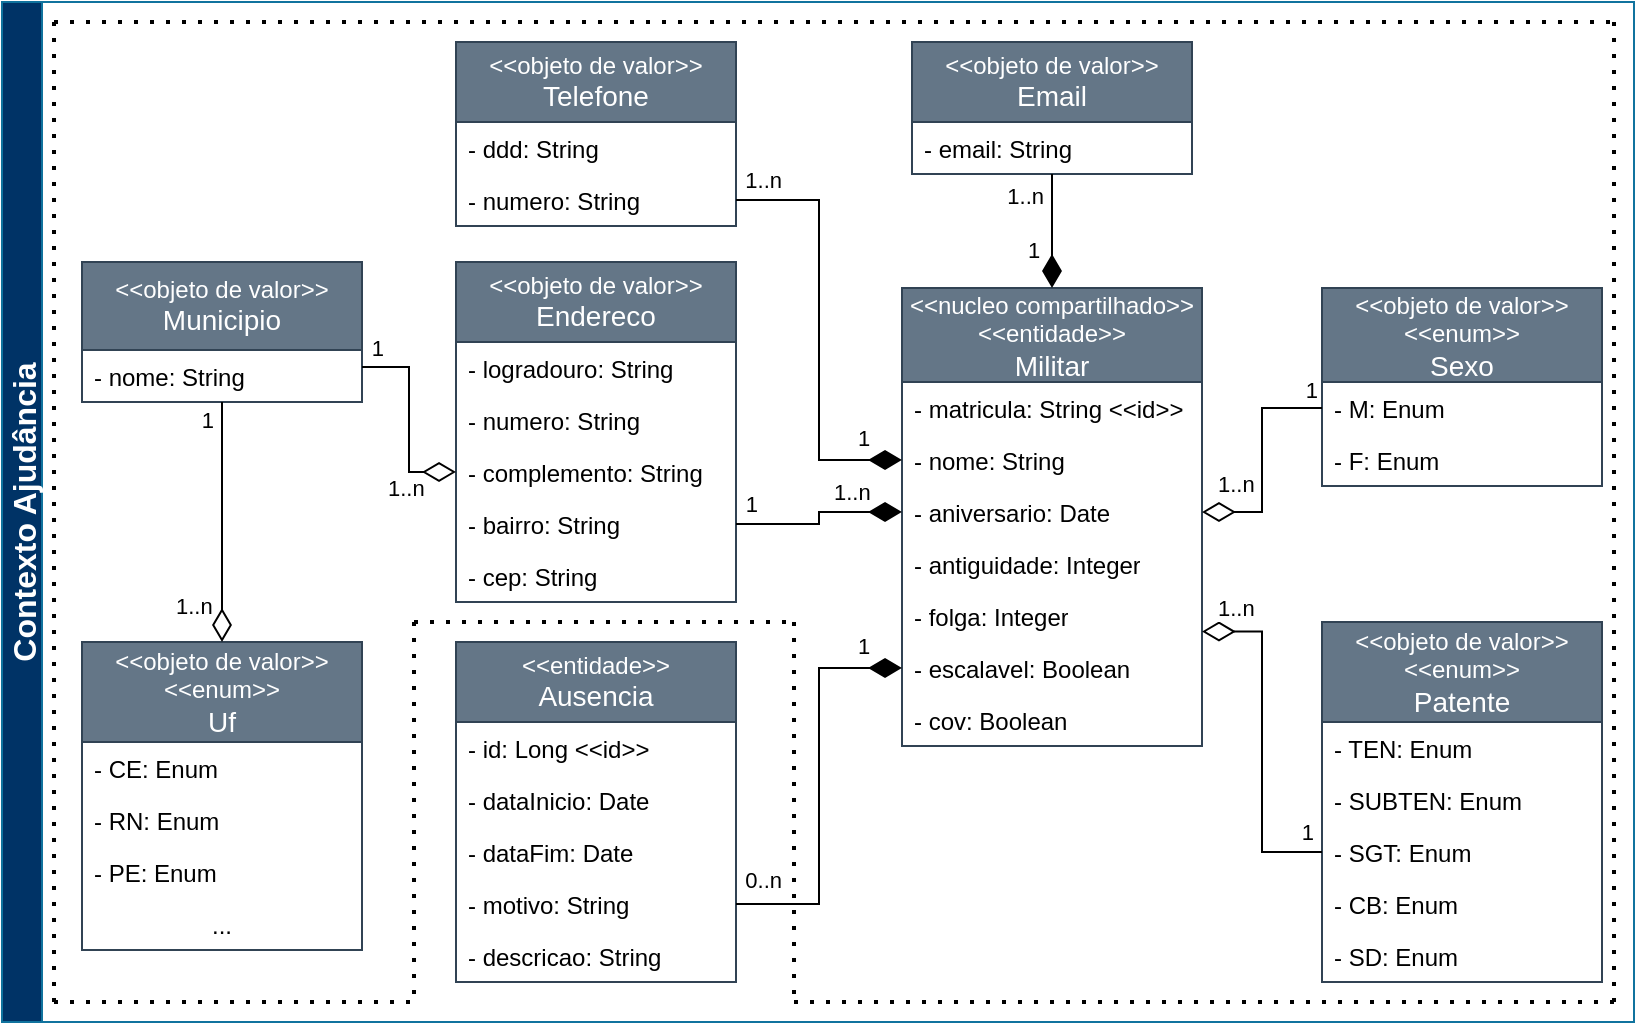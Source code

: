 <mxfile version="26.0.9">
  <diagram name="Página-1" id="ZhjFYDg4kDw-2ScRDYlZ">
    <mxGraphModel dx="989" dy="574" grid="1" gridSize="10" guides="1" tooltips="1" connect="1" arrows="1" fold="1" page="1" pageScale="1" pageWidth="827" pageHeight="1169" math="0" shadow="0">
      <root>
        <mxCell id="0" />
        <mxCell id="1" parent="0" />
        <mxCell id="f660KYOJlbldad9Sg0Wb-1" value="&amp;lt;&amp;lt;objeto de valor&amp;gt;&amp;gt;&lt;br&gt;&lt;font style=&quot;font-size: 14px;&quot;&gt;Telefone&lt;/font&gt;" style="swimlane;fontStyle=0;childLayout=stackLayout;horizontal=1;startSize=40;fillColor=#647687;horizontalStack=0;resizeParent=1;resizeParentMax=0;resizeLast=0;collapsible=1;marginBottom=0;whiteSpace=wrap;html=1;fontColor=#ffffff;strokeColor=#314354;" parent="1" vertex="1">
          <mxGeometry x="231" y="50" width="140" height="92" as="geometry" />
        </mxCell>
        <mxCell id="f660KYOJlbldad9Sg0Wb-2" value="- ddd: String" style="text;strokeColor=none;fillColor=none;align=left;verticalAlign=top;spacingLeft=4;spacingRight=4;overflow=hidden;rotatable=0;points=[[0,0.5],[1,0.5]];portConstraint=eastwest;whiteSpace=wrap;html=1;" parent="f660KYOJlbldad9Sg0Wb-1" vertex="1">
          <mxGeometry y="40" width="140" height="26" as="geometry" />
        </mxCell>
        <mxCell id="f660KYOJlbldad9Sg0Wb-3" value="- numero: String" style="text;strokeColor=none;fillColor=none;align=left;verticalAlign=top;spacingLeft=4;spacingRight=4;overflow=hidden;rotatable=0;points=[[0,0.5],[1,0.5]];portConstraint=eastwest;whiteSpace=wrap;html=1;" parent="f660KYOJlbldad9Sg0Wb-1" vertex="1">
          <mxGeometry y="66" width="140" height="26" as="geometry" />
        </mxCell>
        <mxCell id="f660KYOJlbldad9Sg0Wb-4" value="&amp;lt;&amp;lt;entidade&amp;gt;&amp;gt;&lt;br&gt;&lt;font style=&quot;font-size: 14px;&quot;&gt;Ausencia&lt;/font&gt;" style="swimlane;fontStyle=0;childLayout=stackLayout;horizontal=1;startSize=40;fillColor=#647687;horizontalStack=0;resizeParent=1;resizeParentMax=0;resizeLast=0;collapsible=1;marginBottom=0;whiteSpace=wrap;html=1;fontColor=#ffffff;strokeColor=#314354;" parent="1" vertex="1">
          <mxGeometry x="231" y="350" width="140" height="170" as="geometry">
            <mxRectangle x="50" y="430" width="90" height="30" as="alternateBounds" />
          </mxGeometry>
        </mxCell>
        <mxCell id="f660KYOJlbldad9Sg0Wb-5" value="- id: Long &amp;lt;&amp;lt;id&amp;gt;&amp;gt;" style="text;strokeColor=none;fillColor=none;align=left;verticalAlign=top;spacingLeft=4;spacingRight=4;overflow=hidden;rotatable=0;points=[[0,0.5],[1,0.5]];portConstraint=eastwest;whiteSpace=wrap;html=1;" parent="f660KYOJlbldad9Sg0Wb-4" vertex="1">
          <mxGeometry y="40" width="140" height="26" as="geometry" />
        </mxCell>
        <mxCell id="f660KYOJlbldad9Sg0Wb-6" value="- dataInicio: Date" style="text;strokeColor=none;fillColor=none;align=left;verticalAlign=top;spacingLeft=4;spacingRight=4;overflow=hidden;rotatable=0;points=[[0,0.5],[1,0.5]];portConstraint=eastwest;whiteSpace=wrap;html=1;" parent="f660KYOJlbldad9Sg0Wb-4" vertex="1">
          <mxGeometry y="66" width="140" height="26" as="geometry" />
        </mxCell>
        <mxCell id="f660KYOJlbldad9Sg0Wb-7" value="- dataFim: Date" style="text;strokeColor=none;fillColor=none;align=left;verticalAlign=top;spacingLeft=4;spacingRight=4;overflow=hidden;rotatable=0;points=[[0,0.5],[1,0.5]];portConstraint=eastwest;whiteSpace=wrap;html=1;" parent="f660KYOJlbldad9Sg0Wb-4" vertex="1">
          <mxGeometry y="92" width="140" height="26" as="geometry" />
        </mxCell>
        <mxCell id="f660KYOJlbldad9Sg0Wb-8" value="- motivo: String" style="text;strokeColor=none;fillColor=none;align=left;verticalAlign=top;spacingLeft=4;spacingRight=4;overflow=hidden;rotatable=0;points=[[0,0.5],[1,0.5]];portConstraint=eastwest;whiteSpace=wrap;html=1;" parent="f660KYOJlbldad9Sg0Wb-4" vertex="1">
          <mxGeometry y="118" width="140" height="26" as="geometry" />
        </mxCell>
        <mxCell id="f660KYOJlbldad9Sg0Wb-9" value="- descricao: String" style="text;strokeColor=none;fillColor=none;align=left;verticalAlign=top;spacingLeft=4;spacingRight=4;overflow=hidden;rotatable=0;points=[[0,0.5],[1,0.5]];portConstraint=eastwest;whiteSpace=wrap;html=1;" parent="f660KYOJlbldad9Sg0Wb-4" vertex="1">
          <mxGeometry y="144" width="140" height="26" as="geometry" />
        </mxCell>
        <mxCell id="f660KYOJlbldad9Sg0Wb-10" value="&amp;lt;&amp;lt;objeto de valor&amp;gt;&amp;gt;&lt;br&gt;&lt;font style=&quot;font-size: 14px;&quot;&gt;Endereco&lt;/font&gt;" style="swimlane;fontStyle=0;childLayout=stackLayout;horizontal=1;startSize=40;fillColor=#647687;horizontalStack=0;resizeParent=1;resizeParentMax=0;resizeLast=0;collapsible=1;marginBottom=0;whiteSpace=wrap;html=1;fontColor=#ffffff;strokeColor=#314354;" parent="1" vertex="1">
          <mxGeometry x="231" y="160" width="140" height="170" as="geometry" />
        </mxCell>
        <mxCell id="f660KYOJlbldad9Sg0Wb-11" value="- logradouro: String" style="text;strokeColor=none;fillColor=none;align=left;verticalAlign=top;spacingLeft=4;spacingRight=4;overflow=hidden;rotatable=0;points=[[0,0.5],[1,0.5]];portConstraint=eastwest;whiteSpace=wrap;html=1;" parent="f660KYOJlbldad9Sg0Wb-10" vertex="1">
          <mxGeometry y="40" width="140" height="26" as="geometry" />
        </mxCell>
        <mxCell id="f660KYOJlbldad9Sg0Wb-12" value="- numero: String" style="text;strokeColor=none;fillColor=none;align=left;verticalAlign=top;spacingLeft=4;spacingRight=4;overflow=hidden;rotatable=0;points=[[0,0.5],[1,0.5]];portConstraint=eastwest;whiteSpace=wrap;html=1;" parent="f660KYOJlbldad9Sg0Wb-10" vertex="1">
          <mxGeometry y="66" width="140" height="26" as="geometry" />
        </mxCell>
        <mxCell id="f660KYOJlbldad9Sg0Wb-13" value="- complemento: String" style="text;strokeColor=none;fillColor=none;align=left;verticalAlign=top;spacingLeft=4;spacingRight=4;overflow=hidden;rotatable=0;points=[[0,0.5],[1,0.5]];portConstraint=eastwest;whiteSpace=wrap;html=1;" parent="f660KYOJlbldad9Sg0Wb-10" vertex="1">
          <mxGeometry y="92" width="140" height="26" as="geometry" />
        </mxCell>
        <mxCell id="f660KYOJlbldad9Sg0Wb-14" value="- bairro: String" style="text;strokeColor=none;fillColor=none;align=left;verticalAlign=top;spacingLeft=4;spacingRight=4;overflow=hidden;rotatable=0;points=[[0,0.5],[1,0.5]];portConstraint=eastwest;whiteSpace=wrap;html=1;" parent="f660KYOJlbldad9Sg0Wb-10" vertex="1">
          <mxGeometry y="118" width="140" height="26" as="geometry" />
        </mxCell>
        <mxCell id="f660KYOJlbldad9Sg0Wb-15" value="- cep: String" style="text;strokeColor=none;fillColor=none;align=left;verticalAlign=top;spacingLeft=4;spacingRight=4;overflow=hidden;rotatable=0;points=[[0,0.5],[1,0.5]];portConstraint=eastwest;whiteSpace=wrap;html=1;" parent="f660KYOJlbldad9Sg0Wb-10" vertex="1">
          <mxGeometry y="144" width="140" height="26" as="geometry" />
        </mxCell>
        <mxCell id="f660KYOJlbldad9Sg0Wb-16" value="&lt;div&gt;&lt;div&gt;&lt;div&gt;&amp;lt;&amp;lt;nucleo compartilhado&amp;gt;&amp;gt;&lt;/div&gt;&lt;/div&gt;&lt;/div&gt;&lt;div&gt;&amp;lt;&amp;lt;entidade&amp;gt;&amp;gt;&lt;/div&gt;&lt;div&gt;&lt;font style=&quot;font-size: 14px;&quot;&gt;Militar&lt;/font&gt;&lt;/div&gt;" style="swimlane;fontStyle=0;childLayout=stackLayout;horizontal=1;startSize=47;fillColor=#647687;horizontalStack=0;resizeParent=1;resizeParentMax=0;resizeLast=0;collapsible=1;marginBottom=0;whiteSpace=wrap;html=1;fontColor=#ffffff;strokeColor=#314354;" parent="1" vertex="1">
          <mxGeometry x="454" y="173" width="150" height="229" as="geometry" />
        </mxCell>
        <mxCell id="f660KYOJlbldad9Sg0Wb-17" value="- matricula: String &amp;lt;&amp;lt;id&amp;gt;&amp;gt;" style="text;strokeColor=none;fillColor=none;align=left;verticalAlign=top;spacingLeft=4;spacingRight=4;overflow=hidden;rotatable=0;points=[[0,0.5],[1,0.5]];portConstraint=eastwest;whiteSpace=wrap;html=1;" parent="f660KYOJlbldad9Sg0Wb-16" vertex="1">
          <mxGeometry y="47" width="150" height="26" as="geometry" />
        </mxCell>
        <mxCell id="f660KYOJlbldad9Sg0Wb-18" value="- nome: String" style="text;strokeColor=none;fillColor=none;align=left;verticalAlign=top;spacingLeft=4;spacingRight=4;overflow=hidden;rotatable=0;points=[[0,0.5],[1,0.5]];portConstraint=eastwest;whiteSpace=wrap;html=1;" parent="f660KYOJlbldad9Sg0Wb-16" vertex="1">
          <mxGeometry y="73" width="150" height="26" as="geometry" />
        </mxCell>
        <mxCell id="f660KYOJlbldad9Sg0Wb-19" value="- aniversario: Date" style="text;strokeColor=none;fillColor=none;align=left;verticalAlign=top;spacingLeft=4;spacingRight=4;overflow=hidden;rotatable=0;points=[[0,0.5],[1,0.5]];portConstraint=eastwest;whiteSpace=wrap;html=1;" parent="f660KYOJlbldad9Sg0Wb-16" vertex="1">
          <mxGeometry y="99" width="150" height="26" as="geometry" />
        </mxCell>
        <mxCell id="f660KYOJlbldad9Sg0Wb-20" value="- antiguidade: Integer" style="text;strokeColor=none;fillColor=none;align=left;verticalAlign=top;spacingLeft=4;spacingRight=4;overflow=hidden;rotatable=0;points=[[0,0.5],[1,0.5]];portConstraint=eastwest;whiteSpace=wrap;html=1;" parent="f660KYOJlbldad9Sg0Wb-16" vertex="1">
          <mxGeometry y="125" width="150" height="26" as="geometry" />
        </mxCell>
        <mxCell id="f660KYOJlbldad9Sg0Wb-21" value="- folga: Integer" style="text;strokeColor=none;fillColor=none;align=left;verticalAlign=top;spacingLeft=4;spacingRight=4;overflow=hidden;rotatable=0;points=[[0,0.5],[1,0.5]];portConstraint=eastwest;whiteSpace=wrap;html=1;" parent="f660KYOJlbldad9Sg0Wb-16" vertex="1">
          <mxGeometry y="151" width="150" height="26" as="geometry" />
        </mxCell>
        <mxCell id="f660KYOJlbldad9Sg0Wb-22" value="- escalavel: Boolean" style="text;strokeColor=none;fillColor=none;align=left;verticalAlign=top;spacingLeft=4;spacingRight=4;overflow=hidden;rotatable=0;points=[[0,0.5],[1,0.5]];portConstraint=eastwest;whiteSpace=wrap;html=1;" parent="f660KYOJlbldad9Sg0Wb-16" vertex="1">
          <mxGeometry y="177" width="150" height="26" as="geometry" />
        </mxCell>
        <mxCell id="f660KYOJlbldad9Sg0Wb-23" value="- cov: Boolean" style="text;strokeColor=none;fillColor=none;align=left;verticalAlign=top;spacingLeft=4;spacingRight=4;overflow=hidden;rotatable=0;points=[[0,0.5],[1,0.5]];portConstraint=eastwest;whiteSpace=wrap;html=1;" parent="f660KYOJlbldad9Sg0Wb-16" vertex="1">
          <mxGeometry y="203" width="150" height="26" as="geometry" />
        </mxCell>
        <mxCell id="f660KYOJlbldad9Sg0Wb-24" value="" style="endArrow=none;html=1;endSize=12;startArrow=diamondThin;startSize=14;startFill=1;edgeStyle=orthogonalEdgeStyle;rounded=0;exitX=0;exitY=0.5;exitDx=0;exitDy=0;entryX=1;entryY=0.5;entryDx=0;entryDy=0;" parent="1" source="f660KYOJlbldad9Sg0Wb-22" target="f660KYOJlbldad9Sg0Wb-8" edge="1">
          <mxGeometry relative="1" as="geometry">
            <mxPoint x="605" y="360" as="sourcePoint" />
            <mxPoint x="451" y="526" as="targetPoint" />
          </mxGeometry>
        </mxCell>
        <mxCell id="f660KYOJlbldad9Sg0Wb-25" value="1" style="edgeLabel;resizable=0;html=1;align=left;verticalAlign=top;" parent="f660KYOJlbldad9Sg0Wb-24" connectable="0" vertex="1">
          <mxGeometry x="-1" relative="1" as="geometry">
            <mxPoint x="-24" y="-24" as="offset" />
          </mxGeometry>
        </mxCell>
        <mxCell id="f660KYOJlbldad9Sg0Wb-26" value="&lt;div&gt;0..n&lt;/div&gt;" style="edgeLabel;resizable=0;html=1;align=right;verticalAlign=top;" parent="f660KYOJlbldad9Sg0Wb-24" connectable="0" vertex="1">
          <mxGeometry x="1" relative="1" as="geometry">
            <mxPoint x="23" y="-25" as="offset" />
          </mxGeometry>
        </mxCell>
        <mxCell id="f660KYOJlbldad9Sg0Wb-27" value="" style="endArrow=none;html=1;endSize=12;startArrow=diamondThin;startSize=14;startFill=1;edgeStyle=orthogonalEdgeStyle;rounded=0;exitX=0;exitY=0.5;exitDx=0;exitDy=0;entryX=1;entryY=0.5;entryDx=0;entryDy=0;" parent="1" source="f660KYOJlbldad9Sg0Wb-19" target="f660KYOJlbldad9Sg0Wb-14" edge="1">
          <mxGeometry relative="1" as="geometry">
            <mxPoint x="465" y="263" as="sourcePoint" />
            <mxPoint x="381" y="465" as="targetPoint" />
          </mxGeometry>
        </mxCell>
        <mxCell id="f660KYOJlbldad9Sg0Wb-28" value="1..n" style="edgeLabel;resizable=0;html=1;align=left;verticalAlign=top;" parent="f660KYOJlbldad9Sg0Wb-27" connectable="0" vertex="1">
          <mxGeometry x="-1" relative="1" as="geometry">
            <mxPoint x="-36" y="-23" as="offset" />
          </mxGeometry>
        </mxCell>
        <mxCell id="f660KYOJlbldad9Sg0Wb-29" value="1" style="edgeLabel;resizable=0;html=1;align=right;verticalAlign=top;" parent="f660KYOJlbldad9Sg0Wb-27" connectable="0" vertex="1">
          <mxGeometry x="1" relative="1" as="geometry">
            <mxPoint x="11" y="-23" as="offset" />
          </mxGeometry>
        </mxCell>
        <mxCell id="f660KYOJlbldad9Sg0Wb-30" value="&amp;lt;&amp;lt;objeto de valor&amp;gt;&amp;gt;&lt;br&gt;&lt;font style=&quot;font-size: 14px;&quot;&gt;Email&lt;/font&gt;" style="swimlane;fontStyle=0;childLayout=stackLayout;horizontal=1;startSize=40;fillColor=#647687;horizontalStack=0;resizeParent=1;resizeParentMax=0;resizeLast=0;collapsible=1;marginBottom=0;whiteSpace=wrap;html=1;fontColor=#ffffff;strokeColor=#314354;" parent="1" vertex="1">
          <mxGeometry x="459" y="50" width="140" height="66" as="geometry">
            <mxRectangle x="344" y="100" width="70" height="30" as="alternateBounds" />
          </mxGeometry>
        </mxCell>
        <mxCell id="f660KYOJlbldad9Sg0Wb-31" value="- email: String" style="text;strokeColor=none;fillColor=none;align=left;verticalAlign=top;spacingLeft=4;spacingRight=4;overflow=hidden;rotatable=0;points=[[0,0.5],[1,0.5]];portConstraint=eastwest;whiteSpace=wrap;html=1;" parent="f660KYOJlbldad9Sg0Wb-30" vertex="1">
          <mxGeometry y="40" width="140" height="26" as="geometry" />
        </mxCell>
        <mxCell id="f660KYOJlbldad9Sg0Wb-32" value="" style="endArrow=none;html=1;endSize=12;startArrow=diamondThin;startSize=14;startFill=1;edgeStyle=orthogonalEdgeStyle;rounded=0;exitX=0.5;exitY=0;exitDx=0;exitDy=0;entryX=0.5;entryY=1;entryDx=0;entryDy=0;" parent="1" source="f660KYOJlbldad9Sg0Wb-16" target="f660KYOJlbldad9Sg0Wb-30" edge="1">
          <mxGeometry relative="1" as="geometry">
            <mxPoint x="483" y="150" as="sourcePoint" />
            <mxPoint x="329" y="150" as="targetPoint" />
          </mxGeometry>
        </mxCell>
        <mxCell id="f660KYOJlbldad9Sg0Wb-33" value="1" style="edgeLabel;resizable=0;html=1;align=left;verticalAlign=top;" parent="f660KYOJlbldad9Sg0Wb-32" connectable="0" vertex="1">
          <mxGeometry x="-1" relative="1" as="geometry">
            <mxPoint x="-14" y="-32" as="offset" />
          </mxGeometry>
        </mxCell>
        <mxCell id="f660KYOJlbldad9Sg0Wb-34" value="&lt;div&gt;1..n&lt;/div&gt;" style="edgeLabel;resizable=0;html=1;align=right;verticalAlign=top;" parent="f660KYOJlbldad9Sg0Wb-32" connectable="0" vertex="1">
          <mxGeometry x="1" relative="1" as="geometry">
            <mxPoint x="-4" y="-2" as="offset" />
          </mxGeometry>
        </mxCell>
        <mxCell id="f660KYOJlbldad9Sg0Wb-35" value="" style="endArrow=none;html=1;endSize=12;startArrow=diamondThin;startSize=14;startFill=1;edgeStyle=orthogonalEdgeStyle;rounded=0;exitX=0;exitY=0.5;exitDx=0;exitDy=0;entryX=1;entryY=0.5;entryDx=0;entryDy=0;" parent="1" source="f660KYOJlbldad9Sg0Wb-18" target="f660KYOJlbldad9Sg0Wb-3" edge="1">
          <mxGeometry relative="1" as="geometry">
            <mxPoint x="431" y="172" as="sourcePoint" />
            <mxPoint x="431" y="112" as="targetPoint" />
          </mxGeometry>
        </mxCell>
        <mxCell id="f660KYOJlbldad9Sg0Wb-36" value="1" style="edgeLabel;resizable=0;html=1;align=left;verticalAlign=top;" parent="f660KYOJlbldad9Sg0Wb-35" connectable="0" vertex="1">
          <mxGeometry x="-1" relative="1" as="geometry">
            <mxPoint x="-24" y="-24" as="offset" />
          </mxGeometry>
        </mxCell>
        <mxCell id="f660KYOJlbldad9Sg0Wb-37" value="&lt;div&gt;1..n&lt;/div&gt;" style="edgeLabel;resizable=0;html=1;align=right;verticalAlign=top;" parent="f660KYOJlbldad9Sg0Wb-35" connectable="0" vertex="1">
          <mxGeometry x="1" relative="1" as="geometry">
            <mxPoint x="23" y="-23" as="offset" />
          </mxGeometry>
        </mxCell>
        <mxCell id="f660KYOJlbldad9Sg0Wb-38" value="&amp;lt;&amp;lt;objeto de valor&amp;gt;&amp;gt;&lt;br&gt;&amp;lt;&amp;lt;enum&amp;gt;&amp;gt;&lt;br&gt;&lt;font style=&quot;font-size: 14px;&quot;&gt;Patente&lt;/font&gt;" style="swimlane;fontStyle=0;childLayout=stackLayout;horizontal=1;startSize=50;fillColor=#647687;horizontalStack=0;resizeParent=1;resizeParentMax=0;resizeLast=0;collapsible=1;marginBottom=0;whiteSpace=wrap;html=1;fontColor=#ffffff;strokeColor=#314354;" parent="1" vertex="1">
          <mxGeometry x="664" y="340" width="140" height="180" as="geometry">
            <mxRectangle x="50" y="430" width="90" height="30" as="alternateBounds" />
          </mxGeometry>
        </mxCell>
        <mxCell id="f660KYOJlbldad9Sg0Wb-39" value="- TEN: Enum" style="text;strokeColor=none;fillColor=none;align=left;verticalAlign=top;spacingLeft=4;spacingRight=4;overflow=hidden;rotatable=0;points=[[0,0.5],[1,0.5]];portConstraint=eastwest;whiteSpace=wrap;html=1;" parent="f660KYOJlbldad9Sg0Wb-38" vertex="1">
          <mxGeometry y="50" width="140" height="26" as="geometry" />
        </mxCell>
        <mxCell id="f660KYOJlbldad9Sg0Wb-40" value="- SUBTEN: Enum" style="text;strokeColor=none;fillColor=none;align=left;verticalAlign=top;spacingLeft=4;spacingRight=4;overflow=hidden;rotatable=0;points=[[0,0.5],[1,0.5]];portConstraint=eastwest;whiteSpace=wrap;html=1;" parent="f660KYOJlbldad9Sg0Wb-38" vertex="1">
          <mxGeometry y="76" width="140" height="26" as="geometry" />
        </mxCell>
        <mxCell id="f660KYOJlbldad9Sg0Wb-41" value="- SGT: Enum" style="text;strokeColor=none;fillColor=none;align=left;verticalAlign=top;spacingLeft=4;spacingRight=4;overflow=hidden;rotatable=0;points=[[0,0.5],[1,0.5]];portConstraint=eastwest;whiteSpace=wrap;html=1;" parent="f660KYOJlbldad9Sg0Wb-38" vertex="1">
          <mxGeometry y="102" width="140" height="26" as="geometry" />
        </mxCell>
        <mxCell id="f660KYOJlbldad9Sg0Wb-42" value="- CB: Enum" style="text;strokeColor=none;fillColor=none;align=left;verticalAlign=top;spacingLeft=4;spacingRight=4;overflow=hidden;rotatable=0;points=[[0,0.5],[1,0.5]];portConstraint=eastwest;whiteSpace=wrap;html=1;" parent="f660KYOJlbldad9Sg0Wb-38" vertex="1">
          <mxGeometry y="128" width="140" height="26" as="geometry" />
        </mxCell>
        <mxCell id="f660KYOJlbldad9Sg0Wb-43" value="- SD: Enum" style="text;strokeColor=none;fillColor=none;align=left;verticalAlign=top;spacingLeft=4;spacingRight=4;overflow=hidden;rotatable=0;points=[[0,0.5],[1,0.5]];portConstraint=eastwest;whiteSpace=wrap;html=1;" parent="f660KYOJlbldad9Sg0Wb-38" vertex="1">
          <mxGeometry y="154" width="140" height="26" as="geometry" />
        </mxCell>
        <mxCell id="f660KYOJlbldad9Sg0Wb-44" value="" style="endArrow=none;html=1;endSize=12;startArrow=diamondThin;startSize=14;startFill=0;edgeStyle=orthogonalEdgeStyle;rounded=0;exitX=1;exitY=0.75;exitDx=0;exitDy=0;entryX=0;entryY=0.5;entryDx=0;entryDy=0;" parent="1" source="f660KYOJlbldad9Sg0Wb-16" target="f660KYOJlbldad9Sg0Wb-41" edge="1">
          <mxGeometry relative="1" as="geometry">
            <mxPoint x="785" y="360" as="sourcePoint" />
            <mxPoint x="691" y="360" as="targetPoint" />
          </mxGeometry>
        </mxCell>
        <mxCell id="f660KYOJlbldad9Sg0Wb-45" value="1..n" style="edgeLabel;resizable=0;html=1;align=left;verticalAlign=top;" parent="f660KYOJlbldad9Sg0Wb-44" connectable="0" vertex="1">
          <mxGeometry x="-1" relative="1" as="geometry">
            <mxPoint x="6" y="-25" as="offset" />
          </mxGeometry>
        </mxCell>
        <mxCell id="f660KYOJlbldad9Sg0Wb-46" value="1" style="edgeLabel;resizable=0;html=1;align=right;verticalAlign=top;" parent="f660KYOJlbldad9Sg0Wb-44" connectable="0" vertex="1">
          <mxGeometry x="1" relative="1" as="geometry">
            <mxPoint x="-3" y="-23" as="offset" />
          </mxGeometry>
        </mxCell>
        <mxCell id="f660KYOJlbldad9Sg0Wb-47" value="&amp;lt;&amp;lt;objeto de valor&amp;gt;&amp;gt;&lt;br&gt;&lt;font style=&quot;font-size: 14px;&quot;&gt;Municipio&lt;/font&gt;" style="swimlane;fontStyle=0;childLayout=stackLayout;horizontal=1;startSize=44;fillColor=#647687;horizontalStack=0;resizeParent=1;resizeParentMax=0;resizeLast=0;collapsible=1;marginBottom=0;whiteSpace=wrap;html=1;fontColor=#ffffff;strokeColor=#314354;" parent="1" vertex="1">
          <mxGeometry x="44" y="160" width="140" height="70" as="geometry" />
        </mxCell>
        <mxCell id="f660KYOJlbldad9Sg0Wb-48" value="- nome: String" style="text;strokeColor=none;fillColor=none;align=left;verticalAlign=top;spacingLeft=4;spacingRight=4;overflow=hidden;rotatable=0;points=[[0,0.5],[1,0.5]];portConstraint=eastwest;whiteSpace=wrap;html=1;" parent="f660KYOJlbldad9Sg0Wb-47" vertex="1">
          <mxGeometry y="44" width="140" height="26" as="geometry" />
        </mxCell>
        <mxCell id="f660KYOJlbldad9Sg0Wb-49" value="&amp;lt;&amp;lt;objeto de valor&amp;gt;&amp;gt;&lt;br&gt;&amp;lt;&amp;lt;enum&amp;gt;&amp;gt;&lt;br&gt;&lt;font style=&quot;font-size: 14px;&quot;&gt;Uf&lt;/font&gt;" style="swimlane;fontStyle=0;childLayout=stackLayout;horizontal=1;startSize=50;fillColor=#647687;horizontalStack=0;resizeParent=1;resizeParentMax=0;resizeLast=0;collapsible=1;marginBottom=0;whiteSpace=wrap;html=1;fontColor=#ffffff;strokeColor=#314354;" parent="1" vertex="1">
          <mxGeometry x="44" y="350" width="140" height="154" as="geometry" />
        </mxCell>
        <mxCell id="f660KYOJlbldad9Sg0Wb-50" value="&lt;div&gt;- CE: Enum&lt;/div&gt;" style="text;strokeColor=none;fillColor=none;align=left;verticalAlign=top;spacingLeft=4;spacingRight=4;overflow=hidden;rotatable=0;points=[[0,0.5],[1,0.5]];portConstraint=eastwest;whiteSpace=wrap;html=1;" parent="f660KYOJlbldad9Sg0Wb-49" vertex="1">
          <mxGeometry y="50" width="140" height="26" as="geometry" />
        </mxCell>
        <mxCell id="f660KYOJlbldad9Sg0Wb-51" value="&lt;div&gt;- RN: Enum&lt;/div&gt;" style="text;strokeColor=none;fillColor=none;align=left;verticalAlign=top;spacingLeft=4;spacingRight=4;overflow=hidden;rotatable=0;points=[[0,0.5],[1,0.5]];portConstraint=eastwest;whiteSpace=wrap;html=1;" parent="f660KYOJlbldad9Sg0Wb-49" vertex="1">
          <mxGeometry y="76" width="140" height="26" as="geometry" />
        </mxCell>
        <mxCell id="f660KYOJlbldad9Sg0Wb-52" value="&lt;div&gt;- PE: Enum&lt;/div&gt;" style="text;strokeColor=none;fillColor=none;align=left;verticalAlign=top;spacingLeft=4;spacingRight=4;overflow=hidden;rotatable=0;points=[[0,0.5],[1,0.5]];portConstraint=eastwest;whiteSpace=wrap;html=1;" parent="f660KYOJlbldad9Sg0Wb-49" vertex="1">
          <mxGeometry y="102" width="140" height="26" as="geometry" />
        </mxCell>
        <mxCell id="f660KYOJlbldad9Sg0Wb-53" value="&lt;div align=&quot;center&quot;&gt;...&lt;/div&gt;" style="text;strokeColor=none;fillColor=none;align=center;verticalAlign=top;spacingLeft=4;spacingRight=4;overflow=hidden;rotatable=0;points=[[0,0.5],[1,0.5]];portConstraint=eastwest;whiteSpace=wrap;html=1;" parent="f660KYOJlbldad9Sg0Wb-49" vertex="1">
          <mxGeometry y="128" width="140" height="26" as="geometry" />
        </mxCell>
        <mxCell id="f660KYOJlbldad9Sg0Wb-54" value="" style="endArrow=none;html=1;endSize=12;startArrow=diamondThin;startSize=14;startFill=0;edgeStyle=orthogonalEdgeStyle;rounded=0;exitX=0;exitY=0.5;exitDx=0;exitDy=0;entryX=1;entryY=0.75;entryDx=0;entryDy=0;" parent="1" source="f660KYOJlbldad9Sg0Wb-13" target="f660KYOJlbldad9Sg0Wb-47" edge="1">
          <mxGeometry relative="1" as="geometry">
            <mxPoint x="475" y="297" as="sourcePoint" />
            <mxPoint x="381" y="287" as="targetPoint" />
          </mxGeometry>
        </mxCell>
        <mxCell id="f660KYOJlbldad9Sg0Wb-55" value="1..n" style="edgeLabel;resizable=0;html=1;align=left;verticalAlign=top;" parent="f660KYOJlbldad9Sg0Wb-54" connectable="0" vertex="1">
          <mxGeometry x="-1" relative="1" as="geometry">
            <mxPoint x="-36" y="-5" as="offset" />
          </mxGeometry>
        </mxCell>
        <mxCell id="f660KYOJlbldad9Sg0Wb-56" value="1" style="edgeLabel;resizable=0;html=1;align=right;verticalAlign=top;" parent="f660KYOJlbldad9Sg0Wb-54" connectable="0" vertex="1">
          <mxGeometry x="1" relative="1" as="geometry">
            <mxPoint x="11" y="-23" as="offset" />
          </mxGeometry>
        </mxCell>
        <mxCell id="f660KYOJlbldad9Sg0Wb-57" value="" style="endArrow=none;html=1;endSize=12;startArrow=diamondThin;startSize=14;startFill=0;edgeStyle=orthogonalEdgeStyle;rounded=0;exitX=0.5;exitY=0;exitDx=0;exitDy=0;" parent="1" source="f660KYOJlbldad9Sg0Wb-49" target="f660KYOJlbldad9Sg0Wb-47" edge="1">
          <mxGeometry relative="1" as="geometry">
            <mxPoint x="251" y="261" as="sourcePoint" />
            <mxPoint x="184" y="261" as="targetPoint" />
          </mxGeometry>
        </mxCell>
        <mxCell id="f660KYOJlbldad9Sg0Wb-58" value="1..n" style="edgeLabel;resizable=0;html=1;align=left;verticalAlign=top;" parent="f660KYOJlbldad9Sg0Wb-57" connectable="0" vertex="1">
          <mxGeometry x="-1" relative="1" as="geometry">
            <mxPoint x="-25" y="-31" as="offset" />
          </mxGeometry>
        </mxCell>
        <mxCell id="f660KYOJlbldad9Sg0Wb-59" value="1" style="edgeLabel;resizable=0;html=1;align=right;verticalAlign=top;" parent="f660KYOJlbldad9Sg0Wb-57" connectable="0" vertex="1">
          <mxGeometry x="1" relative="1" as="geometry">
            <mxPoint x="-4" y="-4" as="offset" />
          </mxGeometry>
        </mxCell>
        <mxCell id="f660KYOJlbldad9Sg0Wb-60" value="&amp;lt;&amp;lt;objeto de valor&amp;gt;&amp;gt;&lt;br&gt;&amp;lt;&amp;lt;enum&amp;gt;&amp;gt;&lt;br&gt;&lt;font style=&quot;font-size: 14px;&quot;&gt;Sexo&lt;/font&gt;" style="swimlane;fontStyle=0;childLayout=stackLayout;horizontal=1;startSize=47;fillColor=#647687;horizontalStack=0;resizeParent=1;resizeParentMax=0;resizeLast=0;collapsible=1;marginBottom=0;whiteSpace=wrap;html=1;fontColor=#ffffff;strokeColor=#314354;" parent="1" vertex="1">
          <mxGeometry x="664" y="173" width="140" height="99" as="geometry" />
        </mxCell>
        <mxCell id="f660KYOJlbldad9Sg0Wb-61" value="&lt;div&gt;- M: Enum&lt;/div&gt;" style="text;strokeColor=none;fillColor=none;align=left;verticalAlign=top;spacingLeft=4;spacingRight=4;overflow=hidden;rotatable=0;points=[[0,0.5],[1,0.5]];portConstraint=eastwest;whiteSpace=wrap;html=1;" parent="f660KYOJlbldad9Sg0Wb-60" vertex="1">
          <mxGeometry y="47" width="140" height="26" as="geometry" />
        </mxCell>
        <mxCell id="f660KYOJlbldad9Sg0Wb-62" value="&lt;div&gt;- F: Enum&lt;/div&gt;" style="text;strokeColor=none;fillColor=none;align=left;verticalAlign=top;spacingLeft=4;spacingRight=4;overflow=hidden;rotatable=0;points=[[0,0.5],[1,0.5]];portConstraint=eastwest;whiteSpace=wrap;html=1;" parent="f660KYOJlbldad9Sg0Wb-60" vertex="1">
          <mxGeometry y="73" width="140" height="26" as="geometry" />
        </mxCell>
        <mxCell id="f660KYOJlbldad9Sg0Wb-63" value="" style="endArrow=none;html=1;endSize=12;startArrow=diamondThin;startSize=14;startFill=0;edgeStyle=orthogonalEdgeStyle;rounded=0;exitX=1;exitY=0.5;exitDx=0;exitDy=0;entryX=0;entryY=0.5;entryDx=0;entryDy=0;" parent="1" source="f660KYOJlbldad9Sg0Wb-19" target="f660KYOJlbldad9Sg0Wb-61" edge="1">
          <mxGeometry relative="1" as="geometry">
            <mxPoint x="545" y="414" as="sourcePoint" />
            <mxPoint x="545" y="476" as="targetPoint" />
          </mxGeometry>
        </mxCell>
        <mxCell id="f660KYOJlbldad9Sg0Wb-64" value="1..n" style="edgeLabel;resizable=0;html=1;align=left;verticalAlign=top;" parent="f660KYOJlbldad9Sg0Wb-63" connectable="0" vertex="1">
          <mxGeometry x="-1" relative="1" as="geometry">
            <mxPoint x="6" y="-27" as="offset" />
          </mxGeometry>
        </mxCell>
        <mxCell id="f660KYOJlbldad9Sg0Wb-65" value="1" style="edgeLabel;resizable=0;html=1;align=right;verticalAlign=top;" parent="f660KYOJlbldad9Sg0Wb-63" connectable="0" vertex="1">
          <mxGeometry x="1" relative="1" as="geometry">
            <mxPoint x="-2" y="-22" as="offset" />
          </mxGeometry>
        </mxCell>
        <mxCell id="f660KYOJlbldad9Sg0Wb-66" value="Contexto Ajudância" style="swimlane;startSize=20;horizontal=0;childLayout=treeLayout;horizontalTree=1;sortEdges=1;resizable=1;containerType=tree;fontSize=16;fillColor=#003366;strokeColor=#10739e;fontColor=#FFFFFF;" parent="1" vertex="1">
          <mxGeometry x="4" y="30" width="816" height="510" as="geometry">
            <mxRectangle x="4" y="30" width="40" height="130" as="alternateBounds" />
          </mxGeometry>
        </mxCell>
        <mxCell id="QeG45-hlxPZJvINkCwbX-2" value="" style="endArrow=none;dashed=1;html=1;dashPattern=1 3;strokeWidth=2;rounded=0;exitX=0;exitY=1;exitDx=0;exitDy=0;entryX=0;entryY=0;entryDx=0;entryDy=0;" parent="1" edge="1">
          <mxGeometry width="50" height="50" relative="1" as="geometry">
            <mxPoint x="30" y="530.0" as="sourcePoint" />
            <mxPoint x="30" y="40.0" as="targetPoint" />
          </mxGeometry>
        </mxCell>
        <mxCell id="QeG45-hlxPZJvINkCwbX-3" value="" style="endArrow=none;dashed=1;html=1;dashPattern=1 3;strokeWidth=2;rounded=0;exitX=0;exitY=1;exitDx=0;exitDy=0;entryX=0;entryY=1;entryDx=0;entryDy=0;" parent="1" edge="1">
          <mxGeometry width="50" height="50" relative="1" as="geometry">
            <mxPoint x="30" y="530.0" as="sourcePoint" />
            <mxPoint x="210" y="530" as="targetPoint" />
          </mxGeometry>
        </mxCell>
        <mxCell id="QeG45-hlxPZJvINkCwbX-4" value="" style="endArrow=none;dashed=1;html=1;dashPattern=1 3;strokeWidth=2;rounded=0;" parent="1" edge="1">
          <mxGeometry width="50" height="50" relative="1" as="geometry">
            <mxPoint x="810" y="530" as="sourcePoint" />
            <mxPoint x="810" y="40" as="targetPoint" />
          </mxGeometry>
        </mxCell>
        <mxCell id="QeG45-hlxPZJvINkCwbX-5" value="" style="endArrow=none;dashed=1;html=1;dashPattern=1 3;strokeWidth=2;rounded=0;" parent="1" edge="1">
          <mxGeometry width="50" height="50" relative="1" as="geometry">
            <mxPoint x="30" y="40" as="sourcePoint" />
            <mxPoint x="810" y="40" as="targetPoint" />
          </mxGeometry>
        </mxCell>
        <mxCell id="QeG45-hlxPZJvINkCwbX-9" value="" style="endArrow=none;dashed=1;html=1;dashPattern=1 3;strokeWidth=2;rounded=0;exitX=1;exitY=1;exitDx=0;exitDy=0;" parent="1" edge="1">
          <mxGeometry width="50" height="50" relative="1" as="geometry">
            <mxPoint x="400" y="530" as="sourcePoint" />
            <mxPoint x="810" y="530" as="targetPoint" />
          </mxGeometry>
        </mxCell>
        <mxCell id="QeG45-hlxPZJvINkCwbX-10" value="" style="endArrow=none;dashed=1;html=1;dashPattern=1 3;strokeWidth=2;rounded=0;exitX=0;exitY=0;exitDx=0;exitDy=0;entryX=0;entryY=1;entryDx=0;entryDy=0;" parent="1" edge="1">
          <mxGeometry width="50" height="50" relative="1" as="geometry">
            <mxPoint x="210" y="340" as="sourcePoint" />
            <mxPoint x="210" y="530" as="targetPoint" />
          </mxGeometry>
        </mxCell>
        <mxCell id="QeG45-hlxPZJvINkCwbX-11" value="" style="endArrow=none;dashed=1;html=1;dashPattern=1 3;strokeWidth=2;rounded=0;" parent="1" edge="1">
          <mxGeometry width="50" height="50" relative="1" as="geometry">
            <mxPoint x="400" y="340" as="sourcePoint" />
            <mxPoint x="400" y="530" as="targetPoint" />
          </mxGeometry>
        </mxCell>
        <mxCell id="QeG45-hlxPZJvINkCwbX-12" value="" style="endArrow=none;dashed=1;html=1;dashPattern=1 3;strokeWidth=2;rounded=0;" parent="1" edge="1">
          <mxGeometry width="50" height="50" relative="1" as="geometry">
            <mxPoint x="210" y="340" as="sourcePoint" />
            <mxPoint x="400" y="340" as="targetPoint" />
          </mxGeometry>
        </mxCell>
      </root>
    </mxGraphModel>
  </diagram>
</mxfile>
